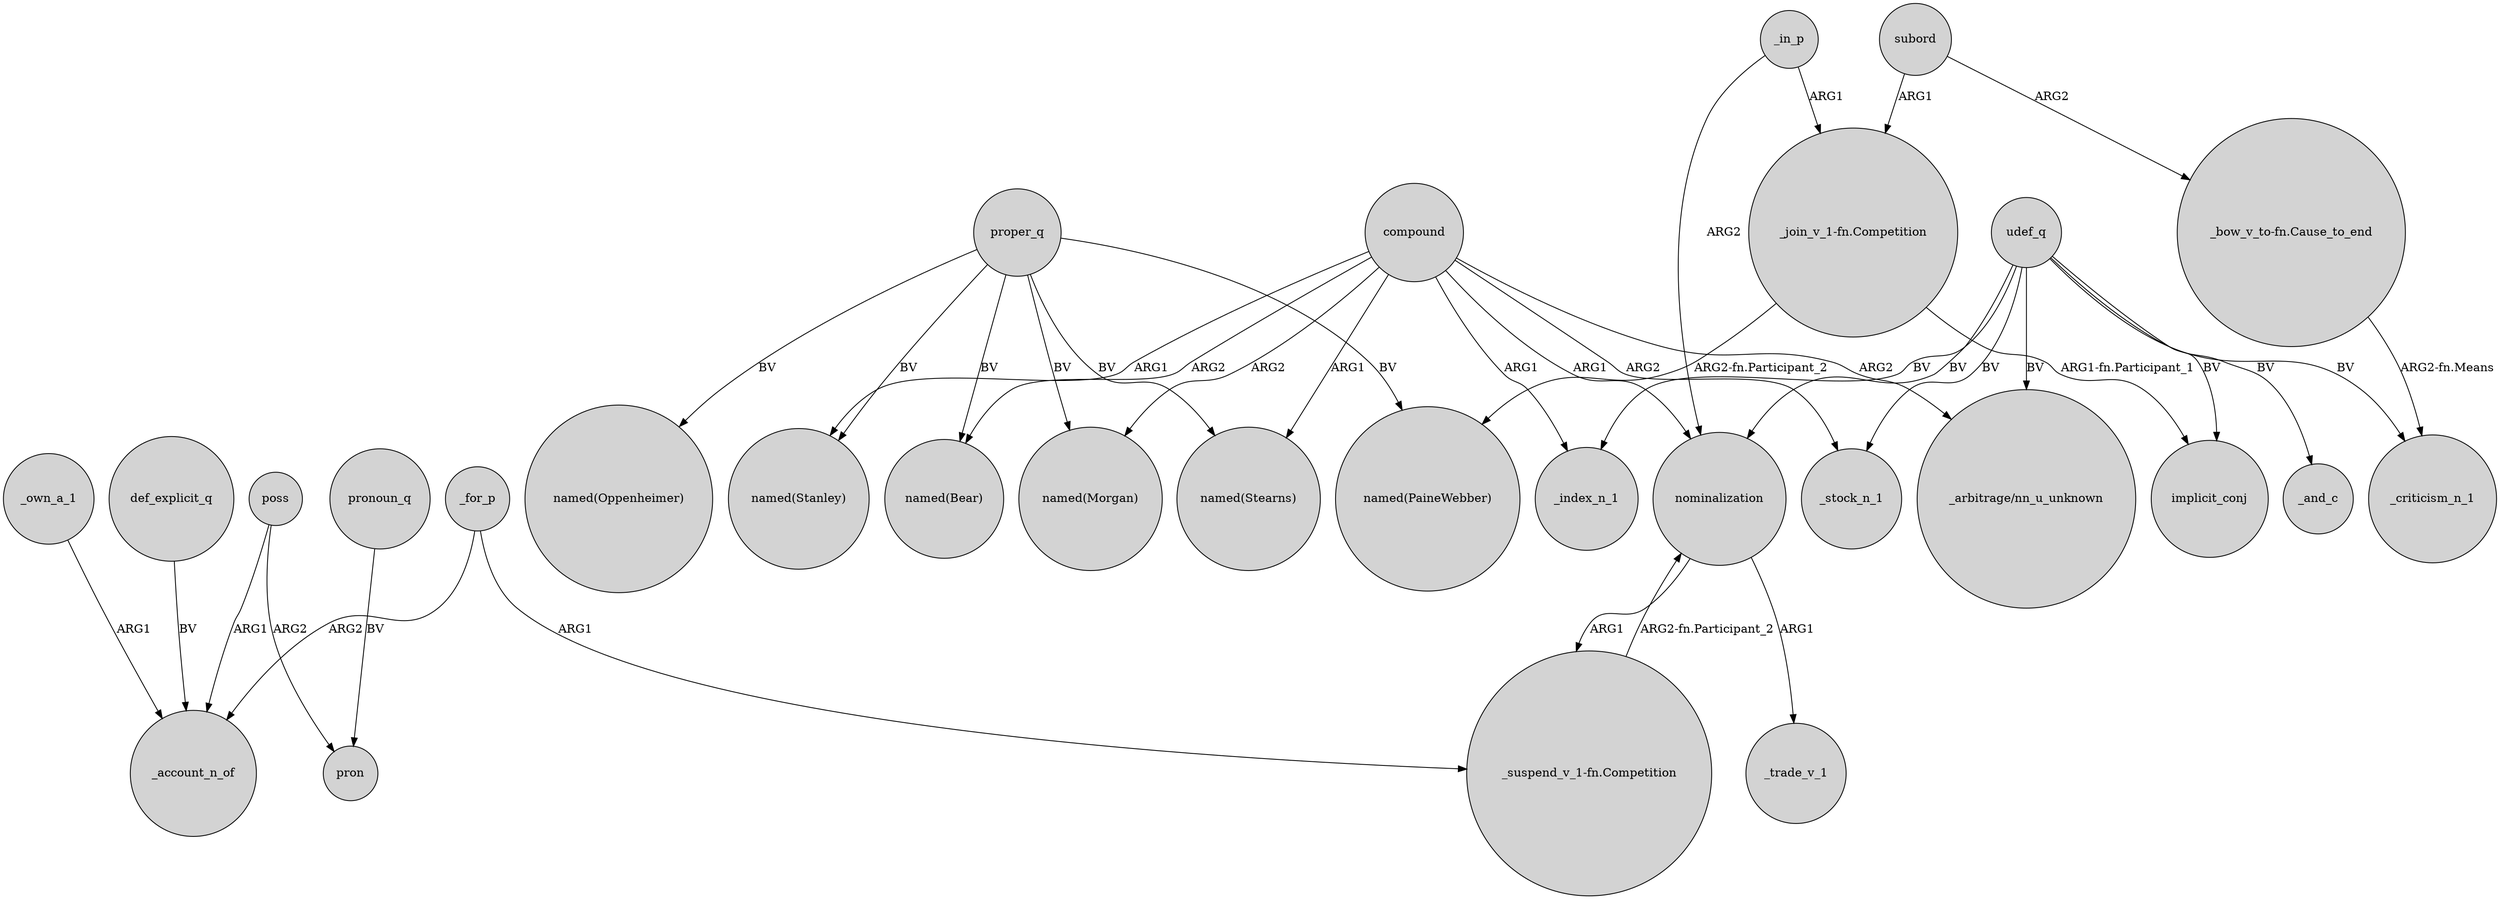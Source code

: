 digraph {
	node [shape=circle style=filled]
	nominalization -> "_suspend_v_1-fn.Competition" [label=ARG1]
	"_bow_v_to-fn.Cause_to_end" -> _criticism_n_1 [label="ARG2-fn.Means"]
	compound -> "named(Stearns)" [label=ARG1]
	proper_q -> "named(Stearns)" [label=BV]
	compound -> "_arbitrage/nn_u_unknown" [label=ARG2]
	udef_q -> nominalization [label=BV]
	udef_q -> _index_n_1 [label=BV]
	proper_q -> "named(Stanley)" [label=BV]
	def_explicit_q -> _account_n_of [label=BV]
	udef_q -> _and_c [label=BV]
	proper_q -> "named(PaineWebber)" [label=BV]
	"_join_v_1-fn.Competition" -> "named(PaineWebber)" [label="ARG2-fn.Participant_2"]
	compound -> "named(Bear)" [label=ARG2]
	pronoun_q -> pron [label=BV]
	compound -> nominalization [label=ARG1]
	udef_q -> _criticism_n_1 [label=BV]
	poss -> pron [label=ARG2]
	udef_q -> _stock_n_1 [label=BV]
	compound -> "named(Morgan)" [label=ARG2]
	subord -> "_bow_v_to-fn.Cause_to_end" [label=ARG2]
	compound -> _stock_n_1 [label=ARG2]
	proper_q -> "named(Bear)" [label=BV]
	udef_q -> "_arbitrage/nn_u_unknown" [label=BV]
	"_suspend_v_1-fn.Competition" -> nominalization [label="ARG2-fn.Participant_2"]
	"_join_v_1-fn.Competition" -> implicit_conj [label="ARG1-fn.Participant_1"]
	_for_p -> "_suspend_v_1-fn.Competition" [label=ARG1]
	compound -> _index_n_1 [label=ARG1]
	proper_q -> "named(Oppenheimer)" [label=BV]
	_for_p -> _account_n_of [label=ARG2]
	poss -> _account_n_of [label=ARG1]
	_own_a_1 -> _account_n_of [label=ARG1]
	proper_q -> "named(Morgan)" [label=BV]
	compound -> "named(Stanley)" [label=ARG1]
	subord -> "_join_v_1-fn.Competition" [label=ARG1]
	_in_p -> nominalization [label=ARG2]
	udef_q -> implicit_conj [label=BV]
	nominalization -> _trade_v_1 [label=ARG1]
	_in_p -> "_join_v_1-fn.Competition" [label=ARG1]
}
